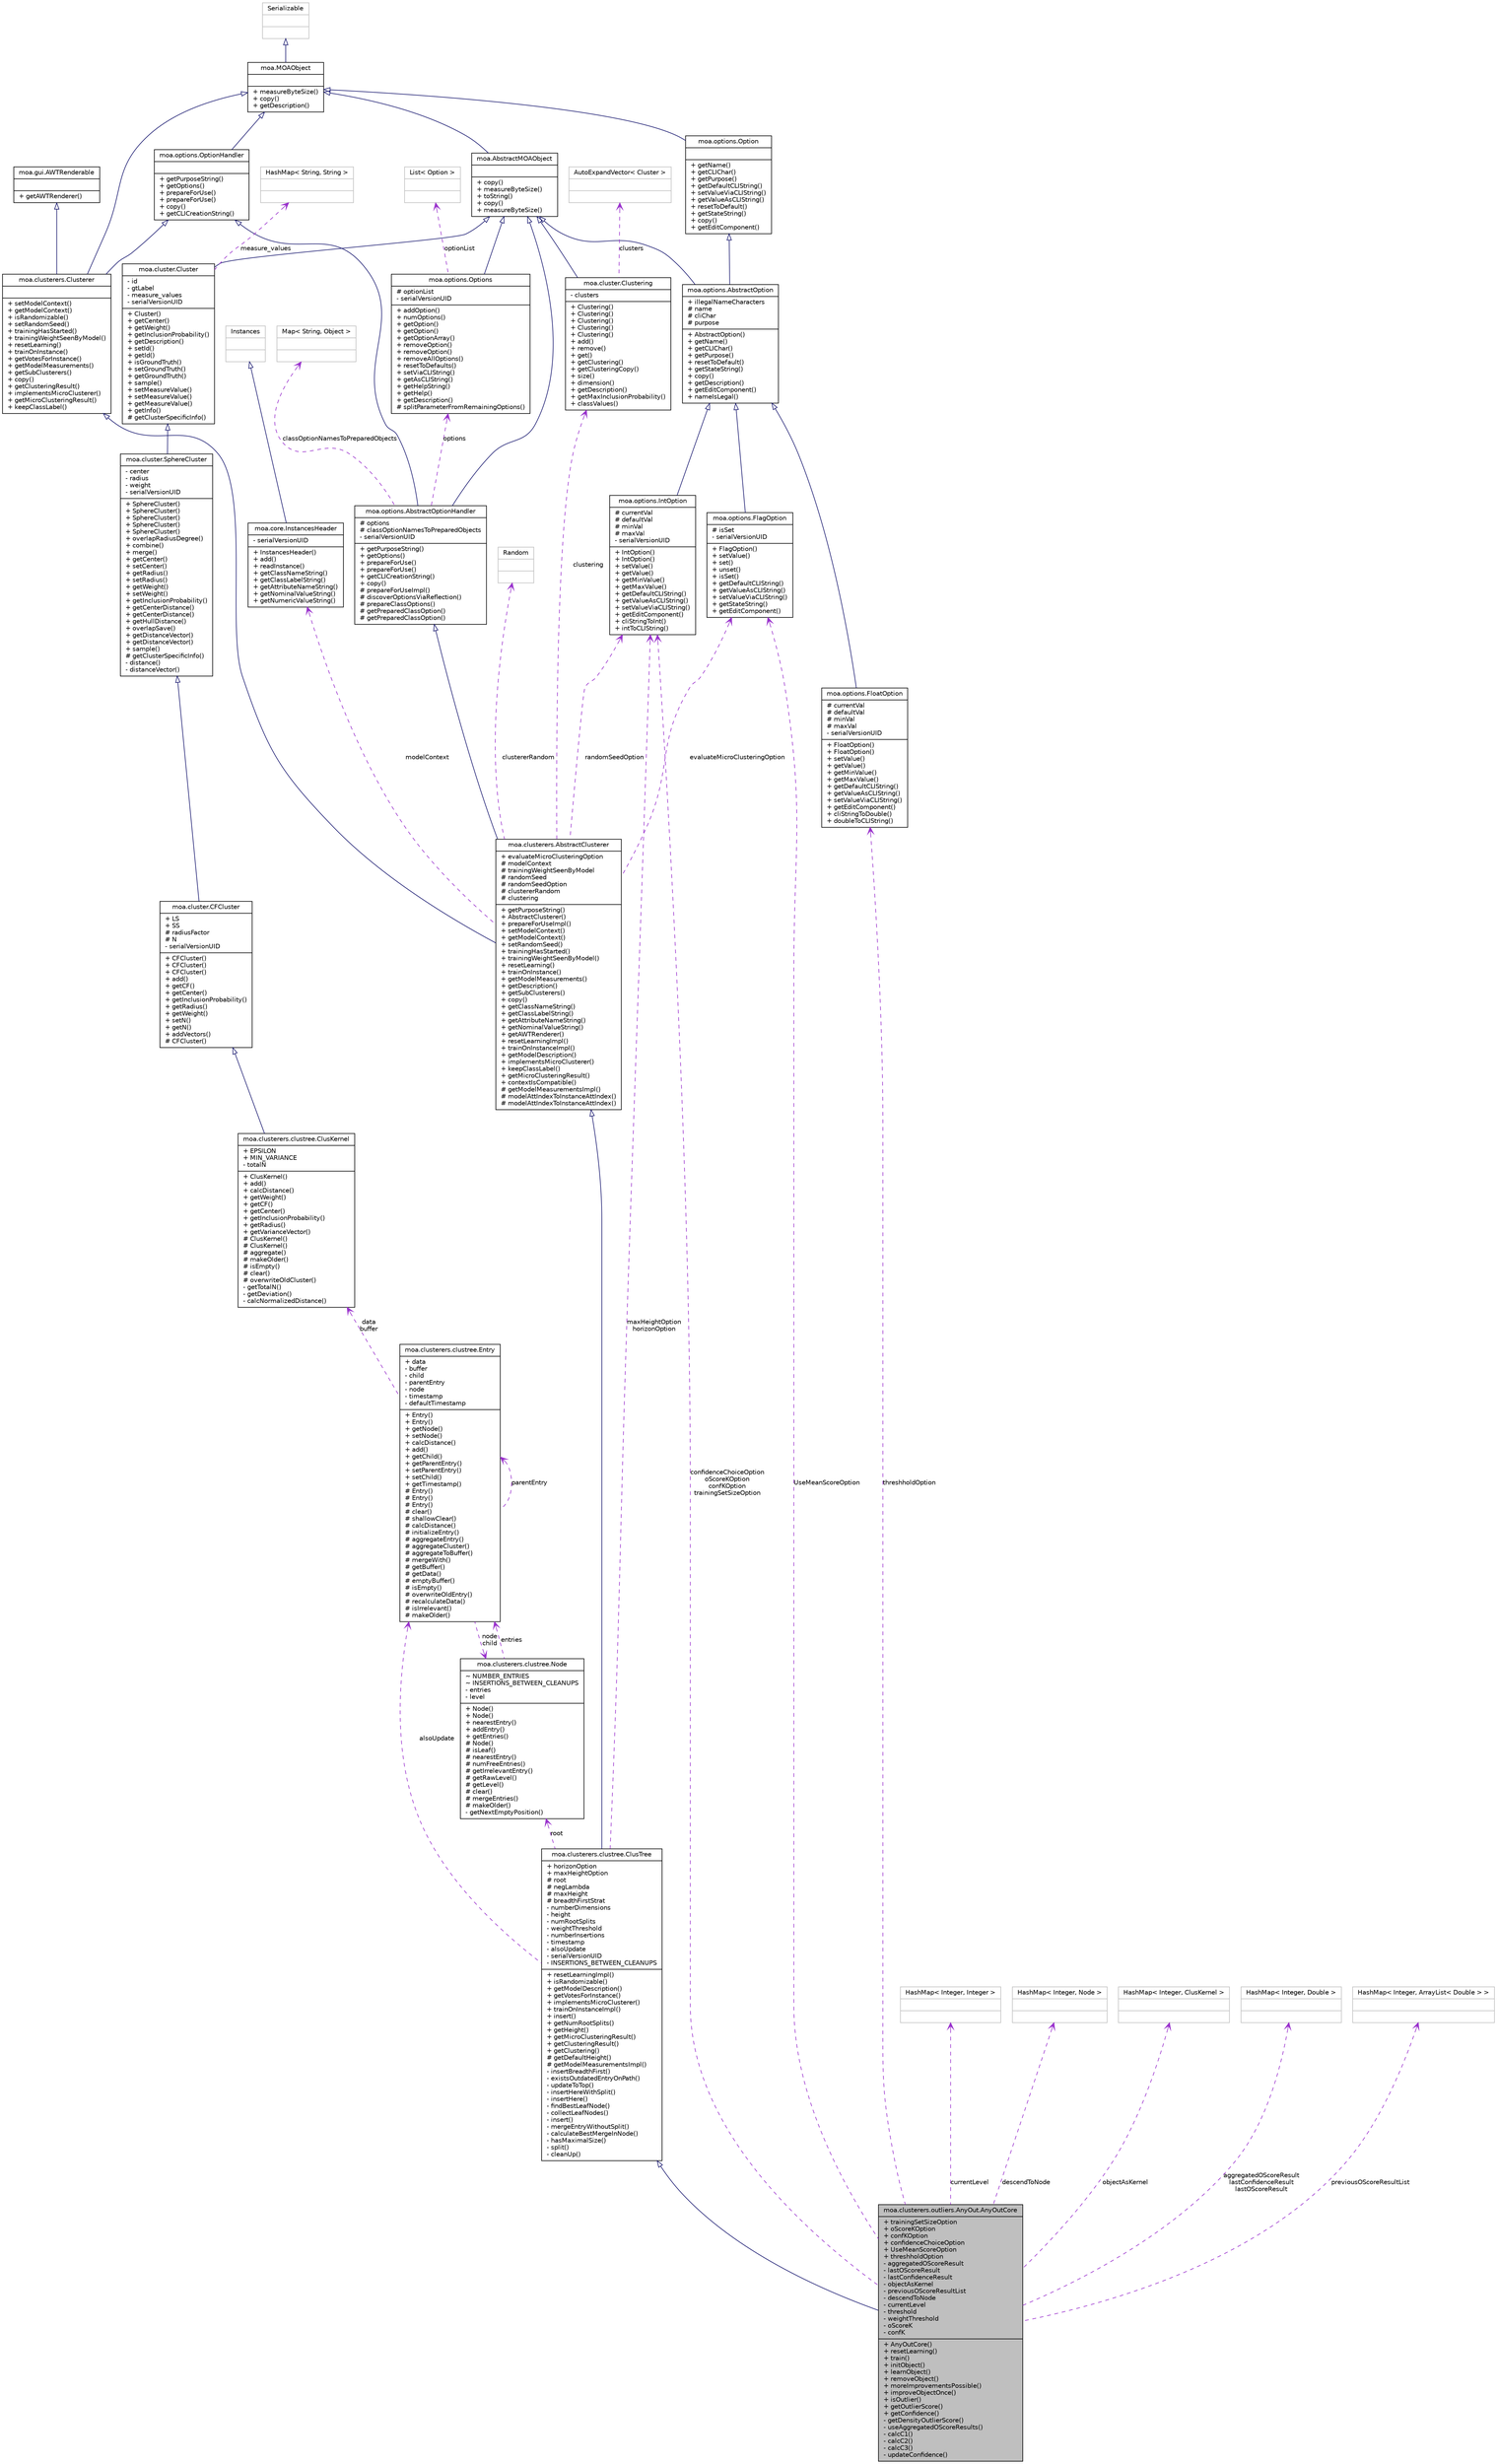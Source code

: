 digraph G
{
  edge [fontname="Helvetica",fontsize="10",labelfontname="Helvetica",labelfontsize="10"];
  node [fontname="Helvetica",fontsize="10",shape=record];
  Node1 [label="{moa.clusterers.outliers.AnyOut.AnyOutCore\n|+ trainingSetSizeOption\l+ oScoreKOption\l+ confKOption\l+ confidenceChoiceOption\l+ UseMeanScoreOption\l+ threshholdOption\l- aggregatedOScoreResult\l- lastOScoreResult\l- lastConfidenceResult\l- objectAsKernel\l- previousOScoreResultList\l- descendToNode\l- currentLevel\l- threshold\l- weightThreshold\l- oScoreK\l- confK\l|+ AnyOutCore()\l+ resetLearning()\l+ train()\l+ initObject()\l+ learnObject()\l+ removeObject()\l+ moreImprovementsPossible()\l+ improveObjectOnce()\l+ isOutlier()\l+ getOutlierScore()\l+ getConfidence()\l- getDensityOutlierScore()\l- useAggregatedOScoreResults()\l- calcC1()\l- calcC2()\l- calcC3()\l- updateConfidence()\l}",height=0.2,width=0.4,color="black", fillcolor="grey75", style="filled" fontcolor="black"];
  Node2 -> Node1 [dir=back,color="midnightblue",fontsize="10",style="solid",arrowtail="empty",fontname="Helvetica"];
  Node2 [label="{moa.clusterers.clustree.ClusTree\n|+ horizonOption\l+ maxHeightOption\l# root\l# negLambda\l# maxHeight\l# breadthFirstStrat\l- numberDimensions\l- height\l- numRootSplits\l- weightThreshold\l- numberInsertions\l- timestamp\l- alsoUpdate\l- serialVersionUID\l- INSERTIONS_BETWEEN_CLEANUPS\l|+ resetLearningImpl()\l+ isRandomizable()\l+ getModelDescription()\l+ getVotesForInstance()\l+ implementsMicroClusterer()\l+ trainOnInstanceImpl()\l+ insert()\l+ getNumRootSplits()\l+ getHeight()\l+ getMicroClusteringResult()\l+ getClusteringResult()\l+ getClustering()\l# getDefaultHeight()\l# getModelMeasurementsImpl()\l- insertBreadthFirst()\l- existsOutdatedEntryOnPath()\l- updateToTop()\l- insertHereWithSplit()\l- insertHere()\l- findBestLeafNode()\l- collectLeafNodes()\l- insert()\l- mergeEntryWithoutSplit()\l- calculateBestMergeInNode()\l- hasMaximalSize()\l- split()\l- cleanUp()\l}",height=0.2,width=0.4,color="black", fillcolor="white", style="filled",URL="$classmoa_1_1clusterers_1_1clustree_1_1ClusTree.html",tooltip="Citation: ClusTree: Philipp Kranen, Ira Assent, Corinna Baldauf, Thomas Seidl: The..."];
  Node3 -> Node2 [dir=back,color="midnightblue",fontsize="10",style="solid",arrowtail="empty",fontname="Helvetica"];
  Node3 [label="{moa.clusterers.AbstractClusterer\n|+ evaluateMicroClusteringOption\l# modelContext\l# trainingWeightSeenByModel\l# randomSeed\l# randomSeedOption\l# clustererRandom\l# clustering\l|+ getPurposeString()\l+ AbstractClusterer()\l+ prepareForUseImpl()\l+ setModelContext()\l+ getModelContext()\l+ setRandomSeed()\l+ trainingHasStarted()\l+ trainingWeightSeenByModel()\l+ resetLearning()\l+ trainOnInstance()\l+ getModelMeasurements()\l+ getDescription()\l+ getSubClusterers()\l+ copy()\l+ getClassNameString()\l+ getClassLabelString()\l+ getAttributeNameString()\l+ getNominalValueString()\l+ getAWTRenderer()\l+ resetLearningImpl()\l+ trainOnInstanceImpl()\l+ getModelDescription()\l+ implementsMicroClusterer()\l+ keepClassLabel()\l+ getMicroClusteringResult()\l+ contextIsCompatible()\l# getModelMeasurementsImpl()\l# modelAttIndexToInstanceAttIndex()\l# modelAttIndexToInstanceAttIndex()\l}",height=0.2,width=0.4,color="black", fillcolor="white", style="filled",URL="$classmoa_1_1clusterers_1_1AbstractClusterer.html"];
  Node4 -> Node3 [dir=back,color="midnightblue",fontsize="10",style="solid",arrowtail="empty",fontname="Helvetica"];
  Node4 [label="{moa.options.AbstractOptionHandler\n|# options\l# classOptionNamesToPreparedObjects\l- serialVersionUID\l|+ getPurposeString()\l+ getOptions()\l+ prepareForUse()\l+ prepareForUse()\l+ getCLICreationString()\l+ copy()\l# prepareForUseImpl()\l# discoverOptionsViaReflection()\l# prepareClassOptions()\l# getPreparedClassOption()\l# getPreparedClassOption()\l}",height=0.2,width=0.4,color="black", fillcolor="white", style="filled",URL="$classmoa_1_1options_1_1AbstractOptionHandler.html",tooltip="Abstract Option Handler."];
  Node5 -> Node4 [dir=back,color="midnightblue",fontsize="10",style="solid",arrowtail="empty",fontname="Helvetica"];
  Node5 [label="{moa.AbstractMOAObject\n||+ copy()\l+ measureByteSize()\l+ toString()\l+ copy()\l+ measureByteSize()\l}",height=0.2,width=0.4,color="black", fillcolor="white", style="filled",URL="$classmoa_1_1AbstractMOAObject.html",tooltip="Abstract MOA Object."];
  Node6 -> Node5 [dir=back,color="midnightblue",fontsize="10",style="solid",arrowtail="empty",fontname="Helvetica"];
  Node6 [label="{moa.MOAObject\n||+ measureByteSize()\l+ copy()\l+ getDescription()\l}",height=0.2,width=0.4,color="black", fillcolor="white", style="filled",URL="$interfacemoa_1_1MOAObject.html",tooltip="Interface implemented by classes in MOA, so that all are serializable, can produce..."];
  Node7 -> Node6 [dir=back,color="midnightblue",fontsize="10",style="solid",arrowtail="empty",fontname="Helvetica"];
  Node7 [label="{Serializable\n||}",height=0.2,width=0.4,color="grey75", fillcolor="white", style="filled"];
  Node8 -> Node4 [dir=back,color="midnightblue",fontsize="10",style="solid",arrowtail="empty",fontname="Helvetica"];
  Node8 [label="{moa.options.OptionHandler\n||+ getPurposeString()\l+ getOptions()\l+ prepareForUse()\l+ prepareForUse()\l+ copy()\l+ getCLICreationString()\l}",height=0.2,width=0.4,color="black", fillcolor="white", style="filled",URL="$interfacemoa_1_1options_1_1OptionHandler.html",tooltip="Interface representing an object that handles options or parameters."];
  Node6 -> Node8 [dir=back,color="midnightblue",fontsize="10",style="solid",arrowtail="empty",fontname="Helvetica"];
  Node9 -> Node4 [dir=back,color="darkorchid3",fontsize="10",style="dashed",label="classOptionNamesToPreparedObjects",arrowtail="open",fontname="Helvetica"];
  Node9 [label="{Map\< String, Object \>\n||}",height=0.2,width=0.4,color="grey75", fillcolor="white", style="filled"];
  Node10 -> Node4 [dir=back,color="darkorchid3",fontsize="10",style="dashed",label="options",arrowtail="open",fontname="Helvetica"];
  Node10 [label="{moa.options.Options\n|# optionList\l- serialVersionUID\l|+ addOption()\l+ numOptions()\l+ getOption()\l+ getOption()\l+ getOptionArray()\l+ removeOption()\l+ removeOption()\l+ removeAllOptions()\l+ resetToDefaults()\l+ setViaCLIString()\l+ getAsCLIString()\l+ getHelpString()\l+ getHelp()\l+ getDescription()\l# splitParameterFromRemainingOptions()\l}",height=0.2,width=0.4,color="black", fillcolor="white", style="filled",URL="$classmoa_1_1options_1_1Options.html",tooltip="File option."];
  Node5 -> Node10 [dir=back,color="midnightblue",fontsize="10",style="solid",arrowtail="empty",fontname="Helvetica"];
  Node11 -> Node10 [dir=back,color="darkorchid3",fontsize="10",style="dashed",label="optionList",arrowtail="open",fontname="Helvetica"];
  Node11 [label="{List\< Option \>\n||}",height=0.2,width=0.4,color="grey75", fillcolor="white", style="filled"];
  Node12 -> Node3 [dir=back,color="midnightblue",fontsize="10",style="solid",arrowtail="empty",fontname="Helvetica"];
  Node12 [label="{moa.clusterers.Clusterer\n||+ setModelContext()\l+ getModelContext()\l+ isRandomizable()\l+ setRandomSeed()\l+ trainingHasStarted()\l+ trainingWeightSeenByModel()\l+ resetLearning()\l+ trainOnInstance()\l+ getVotesForInstance()\l+ getModelMeasurements()\l+ getSubClusterers()\l+ copy()\l+ getClusteringResult()\l+ implementsMicroClusterer()\l+ getMicroClusteringResult()\l+ keepClassLabel()\l}",height=0.2,width=0.4,color="black", fillcolor="white", style="filled",URL="$interfacemoa_1_1clusterers_1_1Clusterer.html"];
  Node6 -> Node12 [dir=back,color="midnightblue",fontsize="10",style="solid",arrowtail="empty",fontname="Helvetica"];
  Node8 -> Node12 [dir=back,color="midnightblue",fontsize="10",style="solid",arrowtail="empty",fontname="Helvetica"];
  Node13 -> Node12 [dir=back,color="midnightblue",fontsize="10",style="solid",arrowtail="empty",fontname="Helvetica"];
  Node13 [label="{moa.gui.AWTRenderable\n||+ getAWTRenderer()\l}",height=0.2,width=0.4,color="black", fillcolor="white", style="filled",URL="$interfacemoa_1_1gui_1_1AWTRenderable.html",tooltip="Interface representing a component that is renderable."];
  Node14 -> Node3 [dir=back,color="darkorchid3",fontsize="10",style="dashed",label="clustering",arrowtail="open",fontname="Helvetica"];
  Node14 [label="{moa.cluster.Clustering\n|- clusters\l|+ Clustering()\l+ Clustering()\l+ Clustering()\l+ Clustering()\l+ Clustering()\l+ add()\l+ remove()\l+ get()\l+ getClustering()\l+ getClusteringCopy()\l+ size()\l+ dimension()\l+ getDescription()\l+ getMaxInclusionProbability()\l+ classValues()\l}",height=0.2,width=0.4,color="black", fillcolor="white", style="filled",URL="$classmoa_1_1cluster_1_1Clustering.html"];
  Node5 -> Node14 [dir=back,color="midnightblue",fontsize="10",style="solid",arrowtail="empty",fontname="Helvetica"];
  Node15 -> Node14 [dir=back,color="darkorchid3",fontsize="10",style="dashed",label="clusters",arrowtail="open",fontname="Helvetica"];
  Node15 [label="{AutoExpandVector\< Cluster \>\n||}",height=0.2,width=0.4,color="grey75", fillcolor="white", style="filled"];
  Node16 -> Node3 [dir=back,color="darkorchid3",fontsize="10",style="dashed",label="randomSeedOption",arrowtail="open",fontname="Helvetica"];
  Node16 [label="{moa.options.IntOption\n|# currentVal\l# defaultVal\l# minVal\l# maxVal\l- serialVersionUID\l|+ IntOption()\l+ IntOption()\l+ setValue()\l+ getValue()\l+ getMinValue()\l+ getMaxValue()\l+ getDefaultCLIString()\l+ getValueAsCLIString()\l+ setValueViaCLIString()\l+ getEditComponent()\l+ cliStringToInt()\l+ intToCLIString()\l}",height=0.2,width=0.4,color="black", fillcolor="white", style="filled",URL="$classmoa_1_1options_1_1IntOption.html",tooltip="Int option."];
  Node17 -> Node16 [dir=back,color="midnightblue",fontsize="10",style="solid",arrowtail="empty",fontname="Helvetica"];
  Node17 [label="{moa.options.AbstractOption\n|+ illegalNameCharacters\l# name\l# cliChar\l# purpose\l|+ AbstractOption()\l+ getName()\l+ getCLIChar()\l+ getPurpose()\l+ resetToDefault()\l+ getStateString()\l+ copy()\l+ getDescription()\l+ getEditComponent()\l+ nameIsLegal()\l}",height=0.2,width=0.4,color="black", fillcolor="white", style="filled",URL="$classmoa_1_1options_1_1AbstractOption.html",tooltip="Abstract option."];
  Node5 -> Node17 [dir=back,color="midnightblue",fontsize="10",style="solid",arrowtail="empty",fontname="Helvetica"];
  Node18 -> Node17 [dir=back,color="midnightblue",fontsize="10",style="solid",arrowtail="empty",fontname="Helvetica"];
  Node18 [label="{moa.options.Option\n||+ getName()\l+ getCLIChar()\l+ getPurpose()\l+ getDefaultCLIString()\l+ setValueViaCLIString()\l+ getValueAsCLIString()\l+ resetToDefault()\l+ getStateString()\l+ copy()\l+ getEditComponent()\l}",height=0.2,width=0.4,color="black", fillcolor="white", style="filled",URL="$interfacemoa_1_1options_1_1Option.html",tooltip="Interface representing an option or parameter."];
  Node6 -> Node18 [dir=back,color="midnightblue",fontsize="10",style="solid",arrowtail="empty",fontname="Helvetica"];
  Node19 -> Node3 [dir=back,color="darkorchid3",fontsize="10",style="dashed",label="modelContext",arrowtail="open",fontname="Helvetica"];
  Node19 [label="{moa.core.InstancesHeader\n|- serialVersionUID\l|+ InstancesHeader()\l+ add()\l+ readInstance()\l+ getClassNameString()\l+ getClassLabelString()\l+ getAttributeNameString()\l+ getNominalValueString()\l+ getNumericValueString()\l}",height=0.2,width=0.4,color="black", fillcolor="white", style="filled",URL="$classmoa_1_1core_1_1InstancesHeader.html",tooltip="Class for storing the header or context of a data stream."];
  Node20 -> Node19 [dir=back,color="midnightblue",fontsize="10",style="solid",arrowtail="empty",fontname="Helvetica"];
  Node20 [label="{Instances\n||}",height=0.2,width=0.4,color="grey75", fillcolor="white", style="filled"];
  Node21 -> Node3 [dir=back,color="darkorchid3",fontsize="10",style="dashed",label="evaluateMicroClusteringOption",arrowtail="open",fontname="Helvetica"];
  Node21 [label="{moa.options.FlagOption\n|# isSet\l- serialVersionUID\l|+ FlagOption()\l+ setValue()\l+ set()\l+ unset()\l+ isSet()\l+ getDefaultCLIString()\l+ getValueAsCLIString()\l+ setValueViaCLIString()\l+ getStateString()\l+ getEditComponent()\l}",height=0.2,width=0.4,color="black", fillcolor="white", style="filled",URL="$classmoa_1_1options_1_1FlagOption.html",tooltip="Flag option."];
  Node17 -> Node21 [dir=back,color="midnightblue",fontsize="10",style="solid",arrowtail="empty",fontname="Helvetica"];
  Node22 -> Node3 [dir=back,color="darkorchid3",fontsize="10",style="dashed",label="clustererRandom",arrowtail="open",fontname="Helvetica"];
  Node22 [label="{Random\n||}",height=0.2,width=0.4,color="grey75", fillcolor="white", style="filled"];
  Node16 -> Node2 [dir=back,color="darkorchid3",fontsize="10",style="dashed",label="maxHeightOption\nhorizonOption",arrowtail="open",fontname="Helvetica"];
  Node23 -> Node2 [dir=back,color="darkorchid3",fontsize="10",style="dashed",label="alsoUpdate",arrowtail="open",fontname="Helvetica"];
  Node23 [label="{moa.clusterers.clustree.Entry\n|+ data\l- buffer\l- child\l- parentEntry\l- node\l- timestamp\l- defaultTimestamp\l|+ Entry()\l+ Entry()\l+ getNode()\l+ setNode()\l+ calcDistance()\l+ add()\l+ getChild()\l+ getParentEntry()\l+ setParentEntry()\l+ setChild()\l+ getTimestamp()\l# Entry()\l# Entry()\l# Entry()\l# clear()\l# shallowClear()\l# calcDistance()\l# initializeEntry()\l# aggregateEntry()\l# aggregateCluster()\l# aggregateToBuffer()\l# mergeWith()\l# getBuffer()\l# getData()\l# emptyBuffer()\l# isEmpty()\l# overwriteOldEntry()\l# recalculateData()\l# isIrrelevant()\l# makeOlder()\l}",height=0.2,width=0.4,color="black", fillcolor="white", style="filled",URL="$classmoa_1_1clusterers_1_1clustree_1_1Entry.html"];
  Node24 -> Node23 [dir=back,color="darkorchid3",fontsize="10",style="dashed",label="data\nbuffer",arrowtail="open",fontname="Helvetica"];
  Node24 [label="{moa.clusterers.clustree.ClusKernel\n|+ EPSILON\l+ MIN_VARIANCE\l- totalN\l|+ ClusKernel()\l+ add()\l+ calcDistance()\l+ getWeight()\l+ getCF()\l+ getCenter()\l+ getInclusionProbability()\l+ getRadius()\l+ getVarianceVector()\l# ClusKernel()\l# ClusKernel()\l# aggregate()\l# makeOlder()\l# isEmpty()\l# clear()\l# overwriteOldCluster()\l- getTotalN()\l- getDeviation()\l- calcNormalizedDistance()\l}",height=0.2,width=0.4,color="black", fillcolor="white", style="filled",URL="$classmoa_1_1clusterers_1_1clustree_1_1ClusKernel.html",tooltip="Representation of an Entry in the tree."];
  Node25 -> Node24 [dir=back,color="midnightblue",fontsize="10",style="solid",arrowtail="empty",fontname="Helvetica"];
  Node25 [label="{moa.cluster.CFCluster\n|+ LS\l+ SS\l# radiusFactor\l# N\l- serialVersionUID\l|+ CFCluster()\l+ CFCluster()\l+ CFCluster()\l+ add()\l+ getCF()\l+ getCenter()\l+ getInclusionProbability()\l+ getRadius()\l+ getWeight()\l+ setN()\l+ getN()\l+ addVectors()\l# CFCluster()\l}",height=0.2,width=0.4,color="black", fillcolor="white", style="filled",URL="$classmoa_1_1cluster_1_1CFCluster.html"];
  Node26 -> Node25 [dir=back,color="midnightblue",fontsize="10",style="solid",arrowtail="empty",fontname="Helvetica"];
  Node26 [label="{moa.cluster.SphereCluster\n|- center\l- radius\l- weight\l- serialVersionUID\l|+ SphereCluster()\l+ SphereCluster()\l+ SphereCluster()\l+ SphereCluster()\l+ SphereCluster()\l+ overlapRadiusDegree()\l+ combine()\l+ merge()\l+ getCenter()\l+ setCenter()\l+ getRadius()\l+ setRadius()\l+ getWeight()\l+ setWeight()\l+ getInclusionProbability()\l+ getCenterDistance()\l+ getCenterDistance()\l+ getHullDistance()\l+ overlapSave()\l+ getDistanceVector()\l+ getDistanceVector()\l+ sample()\l# getClusterSpecificInfo()\l- distance()\l- distanceVector()\l}",height=0.2,width=0.4,color="black", fillcolor="white", style="filled",URL="$classmoa_1_1cluster_1_1SphereCluster.html",tooltip="A simple implementation of the Cluster interface representing spherical clusters..."];
  Node27 -> Node26 [dir=back,color="midnightblue",fontsize="10",style="solid",arrowtail="empty",fontname="Helvetica"];
  Node27 [label="{moa.cluster.Cluster\n|- id\l- gtLabel\l- measure_values\l- serialVersionUID\l|+ Cluster()\l+ getCenter()\l+ getWeight()\l+ getInclusionProbability()\l+ getDescription()\l+ setId()\l+ getId()\l+ isGroundTruth()\l+ setGroundTruth()\l+ getGroundTruth()\l+ sample()\l+ setMeasureValue()\l+ setMeasureValue()\l+ getMeasureValue()\l+ getInfo()\l# getClusterSpecificInfo()\l}",height=0.2,width=0.4,color="black", fillcolor="white", style="filled",URL="$classmoa_1_1cluster_1_1Cluster.html"];
  Node5 -> Node27 [dir=back,color="midnightblue",fontsize="10",style="solid",arrowtail="empty",fontname="Helvetica"];
  Node28 -> Node27 [dir=back,color="darkorchid3",fontsize="10",style="dashed",label="measure_values",arrowtail="open",fontname="Helvetica"];
  Node28 [label="{HashMap\< String, String \>\n||}",height=0.2,width=0.4,color="grey75", fillcolor="white", style="filled"];
  Node23 -> Node23 [dir=back,color="darkorchid3",fontsize="10",style="dashed",label="parentEntry",arrowtail="open",fontname="Helvetica"];
  Node29 -> Node23 [dir=back,color="darkorchid3",fontsize="10",style="dashed",label="node\nchild",arrowtail="open",fontname="Helvetica"];
  Node29 [label="{moa.clusterers.clustree.Node\n|~ NUMBER_ENTRIES\l~ INSERTIONS_BETWEEN_CLEANUPS\l- entries\l- level\l|+ Node()\l+ Node()\l+ nearestEntry()\l+ addEntry()\l+ getEntries()\l# Node()\l# isLeaf()\l# nearestEntry()\l# numFreeEntries()\l# getIrrelevantEntry()\l# getRawLevel()\l# getLevel()\l# clear()\l# mergeEntries()\l# makeOlder()\l- getNextEmptyPosition()\l}",height=0.2,width=0.4,color="black", fillcolor="white", style="filled",URL="$classmoa_1_1clusterers_1_1clustree_1_1Node.html"];
  Node23 -> Node29 [dir=back,color="darkorchid3",fontsize="10",style="dashed",label="entries",arrowtail="open",fontname="Helvetica"];
  Node29 -> Node2 [dir=back,color="darkorchid3",fontsize="10",style="dashed",label="root",arrowtail="open",fontname="Helvetica"];
  Node30 -> Node1 [dir=back,color="darkorchid3",fontsize="10",style="dashed",label="threshholdOption",arrowtail="open",fontname="Helvetica"];
  Node30 [label="{moa.options.FloatOption\n|# currentVal\l# defaultVal\l# minVal\l# maxVal\l- serialVersionUID\l|+ FloatOption()\l+ FloatOption()\l+ setValue()\l+ getValue()\l+ getMinValue()\l+ getMaxValue()\l+ getDefaultCLIString()\l+ getValueAsCLIString()\l+ setValueViaCLIString()\l+ getEditComponent()\l+ cliStringToDouble()\l+ doubleToCLIString()\l}",height=0.2,width=0.4,color="black", fillcolor="white", style="filled",URL="$classmoa_1_1options_1_1FloatOption.html",tooltip="Float option."];
  Node17 -> Node30 [dir=back,color="midnightblue",fontsize="10",style="solid",arrowtail="empty",fontname="Helvetica"];
  Node31 -> Node1 [dir=back,color="darkorchid3",fontsize="10",style="dashed",label="currentLevel",arrowtail="open",fontname="Helvetica"];
  Node31 [label="{HashMap\< Integer, Integer \>\n||}",height=0.2,width=0.4,color="grey75", fillcolor="white", style="filled"];
  Node32 -> Node1 [dir=back,color="darkorchid3",fontsize="10",style="dashed",label="descendToNode",arrowtail="open",fontname="Helvetica"];
  Node32 [label="{HashMap\< Integer, Node \>\n||}",height=0.2,width=0.4,color="grey75", fillcolor="white", style="filled"];
  Node16 -> Node1 [dir=back,color="darkorchid3",fontsize="10",style="dashed",label="confidenceChoiceOption\noScoreKOption\nconfKOption\ntrainingSetSizeOption",arrowtail="open",fontname="Helvetica"];
  Node21 -> Node1 [dir=back,color="darkorchid3",fontsize="10",style="dashed",label="UseMeanScoreOption",arrowtail="open",fontname="Helvetica"];
  Node33 -> Node1 [dir=back,color="darkorchid3",fontsize="10",style="dashed",label="objectAsKernel",arrowtail="open",fontname="Helvetica"];
  Node33 [label="{HashMap\< Integer, ClusKernel \>\n||}",height=0.2,width=0.4,color="grey75", fillcolor="white", style="filled"];
  Node34 -> Node1 [dir=back,color="darkorchid3",fontsize="10",style="dashed",label="aggregatedOScoreResult\nlastConfidenceResult\nlastOScoreResult",arrowtail="open",fontname="Helvetica"];
  Node34 [label="{HashMap\< Integer, Double \>\n||}",height=0.2,width=0.4,color="grey75", fillcolor="white", style="filled"];
  Node35 -> Node1 [dir=back,color="darkorchid3",fontsize="10",style="dashed",label="previousOScoreResultList",arrowtail="open",fontname="Helvetica"];
  Node35 [label="{HashMap\< Integer, ArrayList\< Double \> \>\n||}",height=0.2,width=0.4,color="grey75", fillcolor="white", style="filled"];
}
